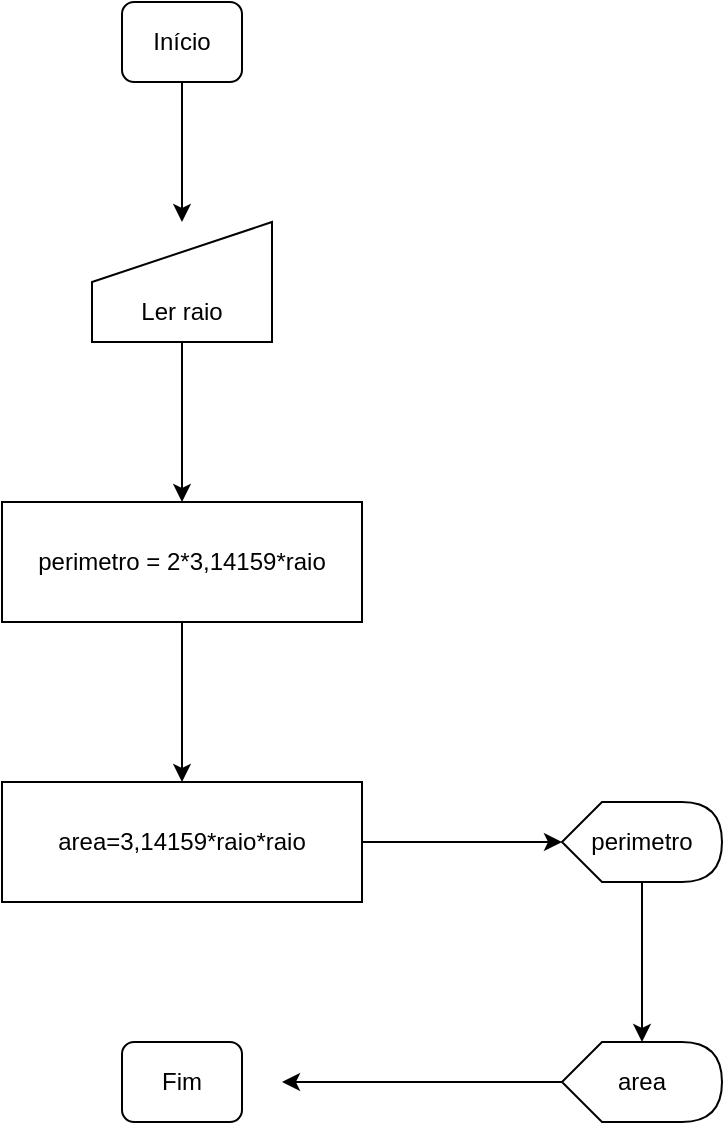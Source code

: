 <mxfile version="26.2.7">
  <diagram name="Página-1" id="l31rmTh8YSDLASnfmswV">
    <mxGraphModel dx="833" dy="1622" grid="1" gridSize="10" guides="1" tooltips="1" connect="1" arrows="1" fold="1" page="1" pageScale="1" pageWidth="827" pageHeight="1169" math="0" shadow="0">
      <root>
        <mxCell id="0" />
        <mxCell id="1" parent="0" />
        <mxCell id="gaeVgK7eJ6ZGuBYZR13r-6" value="" style="edgeStyle=orthogonalEdgeStyle;rounded=0;orthogonalLoop=1;jettySize=auto;html=1;" edge="1" parent="1" source="gaeVgK7eJ6ZGuBYZR13r-1" target="gaeVgK7eJ6ZGuBYZR13r-5">
          <mxGeometry relative="1" as="geometry" />
        </mxCell>
        <mxCell id="gaeVgK7eJ6ZGuBYZR13r-1" value="Início" style="rounded=1;whiteSpace=wrap;html=1;fontSize=12;glass=0;strokeWidth=1;shadow=0;" vertex="1" parent="1">
          <mxGeometry x="390" y="-1000" width="60" height="40" as="geometry" />
        </mxCell>
        <mxCell id="gaeVgK7eJ6ZGuBYZR13r-2" value="Fim" style="rounded=1;whiteSpace=wrap;html=1;fontSize=12;glass=0;strokeWidth=1;shadow=0;" vertex="1" parent="1">
          <mxGeometry x="390" y="-480" width="60" height="40" as="geometry" />
        </mxCell>
        <mxCell id="gaeVgK7eJ6ZGuBYZR13r-8" value="" style="edgeStyle=orthogonalEdgeStyle;rounded=0;orthogonalLoop=1;jettySize=auto;html=1;" edge="1" parent="1" source="gaeVgK7eJ6ZGuBYZR13r-5" target="gaeVgK7eJ6ZGuBYZR13r-7">
          <mxGeometry relative="1" as="geometry" />
        </mxCell>
        <mxCell id="gaeVgK7eJ6ZGuBYZR13r-5" value="&lt;div&gt;&lt;br&gt;&lt;/div&gt;&lt;div&gt;&lt;br&gt;&lt;/div&gt;Ler raio" style="shape=manualInput;whiteSpace=wrap;html=1;" vertex="1" parent="1">
          <mxGeometry x="375" y="-890" width="90" height="60" as="geometry" />
        </mxCell>
        <mxCell id="gaeVgK7eJ6ZGuBYZR13r-10" value="" style="edgeStyle=orthogonalEdgeStyle;rounded=0;orthogonalLoop=1;jettySize=auto;html=1;" edge="1" parent="1" source="gaeVgK7eJ6ZGuBYZR13r-7" target="gaeVgK7eJ6ZGuBYZR13r-9">
          <mxGeometry relative="1" as="geometry" />
        </mxCell>
        <mxCell id="gaeVgK7eJ6ZGuBYZR13r-7" value="perimetro = 2*3,14159*raio" style="whiteSpace=wrap;html=1;" vertex="1" parent="1">
          <mxGeometry x="330" y="-750" width="180" height="60" as="geometry" />
        </mxCell>
        <mxCell id="gaeVgK7eJ6ZGuBYZR13r-12" value="" style="edgeStyle=orthogonalEdgeStyle;rounded=0;orthogonalLoop=1;jettySize=auto;html=1;" edge="1" parent="1" source="gaeVgK7eJ6ZGuBYZR13r-9" target="gaeVgK7eJ6ZGuBYZR13r-11">
          <mxGeometry relative="1" as="geometry" />
        </mxCell>
        <mxCell id="gaeVgK7eJ6ZGuBYZR13r-9" value="area=3,14159*raio*raio" style="whiteSpace=wrap;html=1;" vertex="1" parent="1">
          <mxGeometry x="330" y="-610" width="180" height="60" as="geometry" />
        </mxCell>
        <mxCell id="gaeVgK7eJ6ZGuBYZR13r-14" value="" style="edgeStyle=orthogonalEdgeStyle;rounded=0;orthogonalLoop=1;jettySize=auto;html=1;" edge="1" parent="1" source="gaeVgK7eJ6ZGuBYZR13r-11" target="gaeVgK7eJ6ZGuBYZR13r-13">
          <mxGeometry relative="1" as="geometry" />
        </mxCell>
        <mxCell id="gaeVgK7eJ6ZGuBYZR13r-11" value="perimetro" style="shape=display;whiteSpace=wrap;html=1;" vertex="1" parent="1">
          <mxGeometry x="610" y="-600" width="80" height="40" as="geometry" />
        </mxCell>
        <mxCell id="gaeVgK7eJ6ZGuBYZR13r-15" style="edgeStyle=orthogonalEdgeStyle;rounded=0;orthogonalLoop=1;jettySize=auto;html=1;exitX=0;exitY=0.5;exitDx=0;exitDy=0;exitPerimeter=0;" edge="1" parent="1" source="gaeVgK7eJ6ZGuBYZR13r-13">
          <mxGeometry relative="1" as="geometry">
            <mxPoint x="470" y="-460" as="targetPoint" />
          </mxGeometry>
        </mxCell>
        <mxCell id="gaeVgK7eJ6ZGuBYZR13r-13" value="area" style="shape=display;whiteSpace=wrap;html=1;" vertex="1" parent="1">
          <mxGeometry x="610" y="-480" width="80" height="40" as="geometry" />
        </mxCell>
      </root>
    </mxGraphModel>
  </diagram>
</mxfile>
